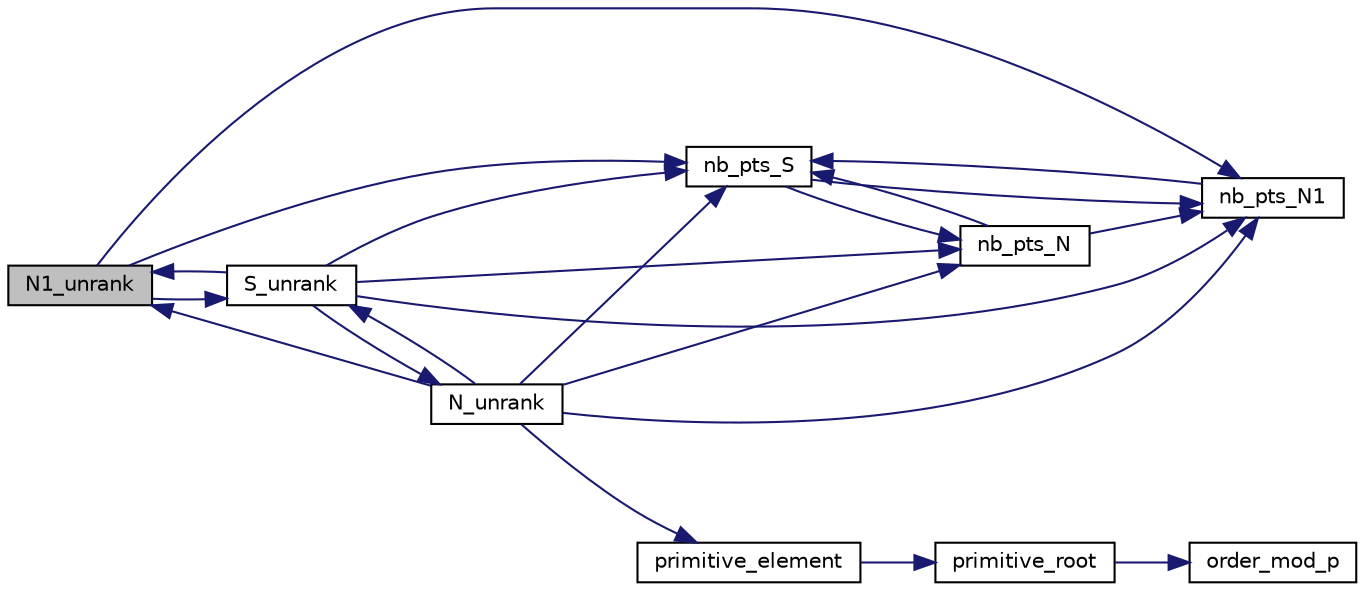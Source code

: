 digraph "N1_unrank"
{
  edge [fontname="Helvetica",fontsize="10",labelfontname="Helvetica",labelfontsize="10"];
  node [fontname="Helvetica",fontsize="10",shape=record];
  rankdir="LR";
  Node1785 [label="N1_unrank",height=0.2,width=0.4,color="black", fillcolor="grey75", style="filled", fontcolor="black"];
  Node1785 -> Node1786 [color="midnightblue",fontsize="10",style="solid",fontname="Helvetica"];
  Node1786 [label="nb_pts_S",height=0.2,width=0.4,color="black", fillcolor="white", style="filled",URL="$db/da0/lib_2foundations_2geometry_2orthogonal__points_8_c.html#a9bc3dec6e722644d182738102c3e04f3"];
  Node1786 -> Node1787 [color="midnightblue",fontsize="10",style="solid",fontname="Helvetica"];
  Node1787 [label="nb_pts_N",height=0.2,width=0.4,color="black", fillcolor="white", style="filled",URL="$db/da0/lib_2foundations_2geometry_2orthogonal__points_8_c.html#a93e16898c27b1d1c0a6405a7b0615ba6"];
  Node1787 -> Node1786 [color="midnightblue",fontsize="10",style="solid",fontname="Helvetica"];
  Node1787 -> Node1788 [color="midnightblue",fontsize="10",style="solid",fontname="Helvetica"];
  Node1788 [label="nb_pts_N1",height=0.2,width=0.4,color="black", fillcolor="white", style="filled",URL="$db/da0/lib_2foundations_2geometry_2orthogonal__points_8_c.html#ae0f2e1c76523db67b4ec9629ccc35bc6"];
  Node1788 -> Node1786 [color="midnightblue",fontsize="10",style="solid",fontname="Helvetica"];
  Node1786 -> Node1788 [color="midnightblue",fontsize="10",style="solid",fontname="Helvetica"];
  Node1785 -> Node1788 [color="midnightblue",fontsize="10",style="solid",fontname="Helvetica"];
  Node1785 -> Node1789 [color="midnightblue",fontsize="10",style="solid",fontname="Helvetica"];
  Node1789 [label="S_unrank",height=0.2,width=0.4,color="black", fillcolor="white", style="filled",URL="$db/da0/lib_2foundations_2geometry_2orthogonal__points_8_c.html#a18964a35af25f1b4a85f4eaeb1543d92"];
  Node1789 -> Node1786 [color="midnightblue",fontsize="10",style="solid",fontname="Helvetica"];
  Node1789 -> Node1787 [color="midnightblue",fontsize="10",style="solid",fontname="Helvetica"];
  Node1789 -> Node1788 [color="midnightblue",fontsize="10",style="solid",fontname="Helvetica"];
  Node1789 -> Node1790 [color="midnightblue",fontsize="10",style="solid",fontname="Helvetica"];
  Node1790 [label="N_unrank",height=0.2,width=0.4,color="black", fillcolor="white", style="filled",URL="$db/da0/lib_2foundations_2geometry_2orthogonal__points_8_c.html#ab79724bd19da3bc1b383550113f9d7aa"];
  Node1790 -> Node1786 [color="midnightblue",fontsize="10",style="solid",fontname="Helvetica"];
  Node1790 -> Node1787 [color="midnightblue",fontsize="10",style="solid",fontname="Helvetica"];
  Node1790 -> Node1789 [color="midnightblue",fontsize="10",style="solid",fontname="Helvetica"];
  Node1790 -> Node1788 [color="midnightblue",fontsize="10",style="solid",fontname="Helvetica"];
  Node1790 -> Node1785 [color="midnightblue",fontsize="10",style="solid",fontname="Helvetica"];
  Node1790 -> Node1791 [color="midnightblue",fontsize="10",style="solid",fontname="Helvetica"];
  Node1791 [label="primitive_element",height=0.2,width=0.4,color="black", fillcolor="white", style="filled",URL="$db/da0/lib_2foundations_2geometry_2orthogonal__points_8_c.html#a97350390ec02c8cd9f54751708e28768"];
  Node1791 -> Node1792 [color="midnightblue",fontsize="10",style="solid",fontname="Helvetica"];
  Node1792 [label="primitive_root",height=0.2,width=0.4,color="black", fillcolor="white", style="filled",URL="$de/dc5/algebra__and__number__theory_8h.html#a0b6f7619d12ff2c4e60b852b820b0972"];
  Node1792 -> Node1793 [color="midnightblue",fontsize="10",style="solid",fontname="Helvetica"];
  Node1793 [label="order_mod_p",height=0.2,width=0.4,color="black", fillcolor="white", style="filled",URL="$df/dda/number__theory_8_c.html#aa38aa7e68ab81726a4462995135456b2"];
  Node1789 -> Node1785 [color="midnightblue",fontsize="10",style="solid",fontname="Helvetica"];
}
